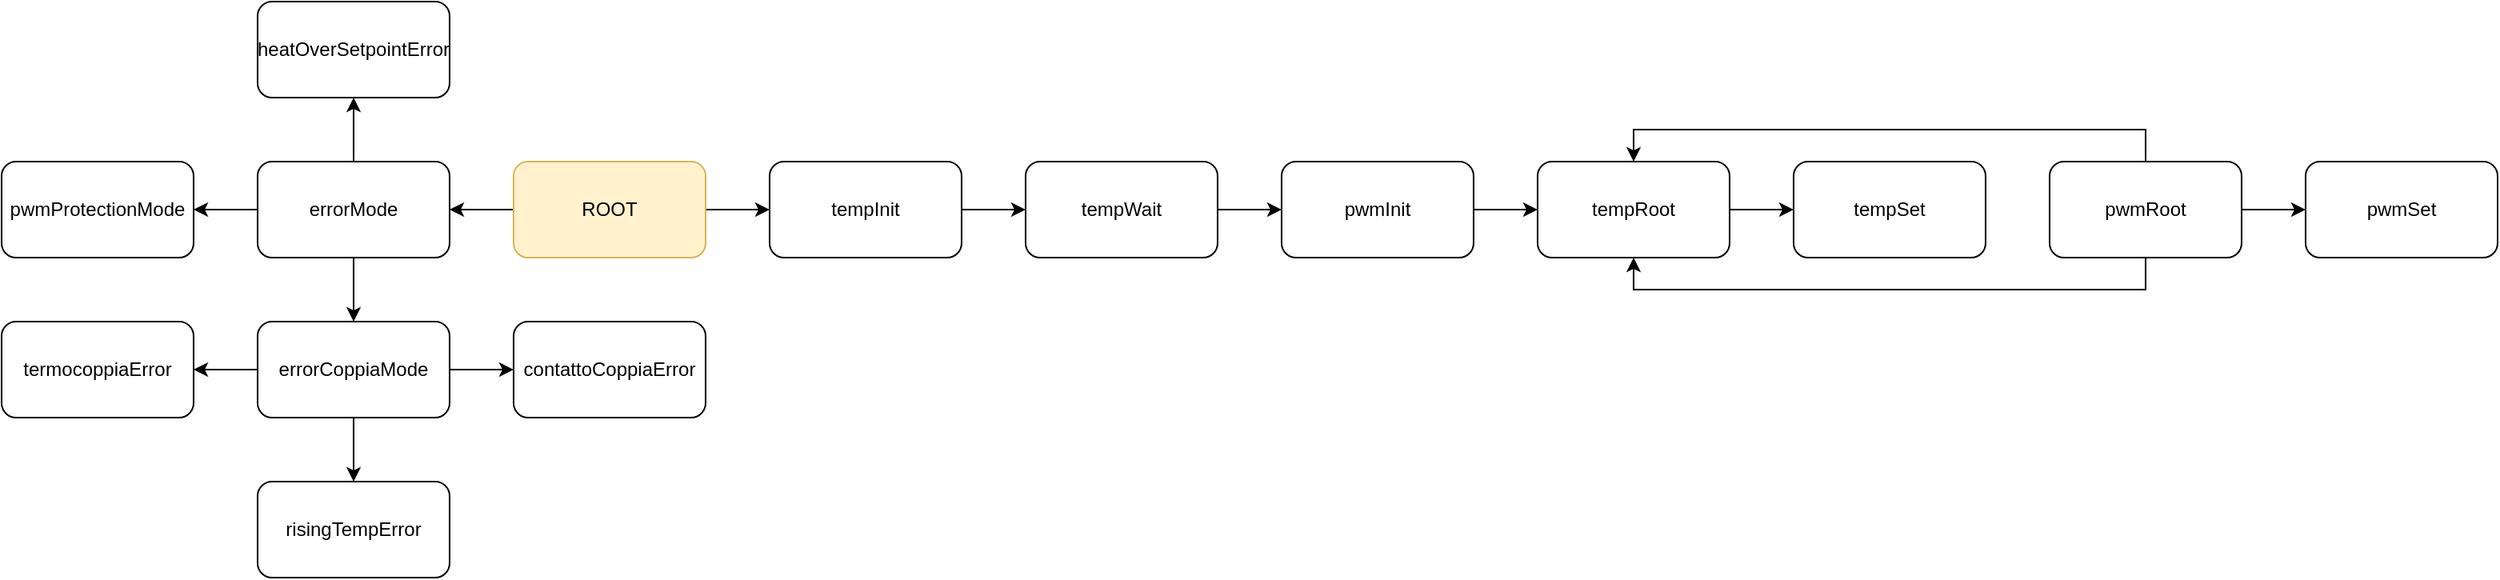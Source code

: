 <mxfile version="14.8.2" type="device"><diagram id="XAgVbanAkkQX_z_f0qeJ" name="Page-1"><mxGraphModel dx="1565" dy="644" grid="1" gridSize="10" guides="1" tooltips="1" connect="1" arrows="1" fold="1" page="0" pageScale="1" pageWidth="827" pageHeight="1169" math="0" shadow="0"><root><mxCell id="0"/><mxCell id="1" parent="0"/><mxCell id="yzss5MmmGk6EN3wK489N-1" value="pwmSet" style="rounded=1;whiteSpace=wrap;html=1;" vertex="1" parent="1"><mxGeometry x="1360" y="170" width="120" height="60" as="geometry"/></mxCell><mxCell id="yzss5MmmGk6EN3wK489N-2" value="termocoppiaError" style="rounded=1;whiteSpace=wrap;html=1;" vertex="1" parent="1"><mxGeometry x="-80" y="270" width="120" height="60" as="geometry"/></mxCell><mxCell id="yzss5MmmGk6EN3wK489N-27" style="edgeStyle=orthogonalEdgeStyle;rounded=0;orthogonalLoop=1;jettySize=auto;html=1;entryX=0;entryY=0.5;entryDx=0;entryDy=0;" edge="1" parent="1" source="yzss5MmmGk6EN3wK489N-3" target="yzss5MmmGk6EN3wK489N-8"><mxGeometry relative="1" as="geometry"/></mxCell><mxCell id="yzss5MmmGk6EN3wK489N-3" value="pwmInit" style="rounded=1;whiteSpace=wrap;html=1;" vertex="1" parent="1"><mxGeometry x="720" y="170" width="120" height="60" as="geometry"/></mxCell><mxCell id="yzss5MmmGk6EN3wK489N-26" style="edgeStyle=orthogonalEdgeStyle;rounded=0;orthogonalLoop=1;jettySize=auto;html=1;entryX=0;entryY=0.5;entryDx=0;entryDy=0;" edge="1" parent="1" source="yzss5MmmGk6EN3wK489N-4" target="yzss5MmmGk6EN3wK489N-3"><mxGeometry relative="1" as="geometry"/></mxCell><mxCell id="yzss5MmmGk6EN3wK489N-4" value="tempWait" style="rounded=1;whiteSpace=wrap;html=1;" vertex="1" parent="1"><mxGeometry x="560" y="170" width="120" height="60" as="geometry"/></mxCell><mxCell id="yzss5MmmGk6EN3wK489N-25" style="edgeStyle=orthogonalEdgeStyle;rounded=0;orthogonalLoop=1;jettySize=auto;html=1;entryX=0;entryY=0.5;entryDx=0;entryDy=0;" edge="1" parent="1" source="yzss5MmmGk6EN3wK489N-5" target="yzss5MmmGk6EN3wK489N-4"><mxGeometry relative="1" as="geometry"/></mxCell><mxCell id="yzss5MmmGk6EN3wK489N-5" value="tempInit" style="rounded=1;whiteSpace=wrap;html=1;" vertex="1" parent="1"><mxGeometry x="400" y="170" width="120" height="60" as="geometry"/></mxCell><mxCell id="yzss5MmmGk6EN3wK489N-7" value="contattoCoppiaError" style="rounded=1;whiteSpace=wrap;html=1;" vertex="1" parent="1"><mxGeometry x="240" y="270" width="120" height="60" as="geometry"/></mxCell><mxCell id="yzss5MmmGk6EN3wK489N-29" style="edgeStyle=orthogonalEdgeStyle;rounded=0;orthogonalLoop=1;jettySize=auto;html=1;entryX=0;entryY=0.5;entryDx=0;entryDy=0;" edge="1" parent="1" source="yzss5MmmGk6EN3wK489N-8" target="yzss5MmmGk6EN3wK489N-10"><mxGeometry relative="1" as="geometry"/></mxCell><mxCell id="yzss5MmmGk6EN3wK489N-8" value="tempRoot" style="rounded=1;whiteSpace=wrap;html=1;" vertex="1" parent="1"><mxGeometry x="880" y="170" width="120" height="60" as="geometry"/></mxCell><mxCell id="yzss5MmmGk6EN3wK489N-30" style="edgeStyle=orthogonalEdgeStyle;rounded=0;orthogonalLoop=1;jettySize=auto;html=1;" edge="1" parent="1" source="yzss5MmmGk6EN3wK489N-9" target="yzss5MmmGk6EN3wK489N-1"><mxGeometry relative="1" as="geometry"/></mxCell><mxCell id="yzss5MmmGk6EN3wK489N-31" style="edgeStyle=orthogonalEdgeStyle;rounded=0;orthogonalLoop=1;jettySize=auto;html=1;entryX=0.5;entryY=1;entryDx=0;entryDy=0;" edge="1" parent="1" source="yzss5MmmGk6EN3wK489N-9" target="yzss5MmmGk6EN3wK489N-8"><mxGeometry relative="1" as="geometry"><Array as="points"><mxPoint x="1260" y="250"/><mxPoint x="940" y="250"/></Array></mxGeometry></mxCell><mxCell id="yzss5MmmGk6EN3wK489N-33" style="edgeStyle=orthogonalEdgeStyle;rounded=0;orthogonalLoop=1;jettySize=auto;html=1;entryX=0.5;entryY=0;entryDx=0;entryDy=0;" edge="1" parent="1" source="yzss5MmmGk6EN3wK489N-9" target="yzss5MmmGk6EN3wK489N-8"><mxGeometry relative="1" as="geometry"><Array as="points"><mxPoint x="1260" y="150"/><mxPoint x="940" y="150"/></Array></mxGeometry></mxCell><mxCell id="yzss5MmmGk6EN3wK489N-9" value="pwmRoot" style="rounded=1;whiteSpace=wrap;html=1;" vertex="1" parent="1"><mxGeometry x="1200" y="170" width="120" height="60" as="geometry"/></mxCell><mxCell id="yzss5MmmGk6EN3wK489N-10" value="tempSet" style="rounded=1;whiteSpace=wrap;html=1;" vertex="1" parent="1"><mxGeometry x="1040" y="170" width="120" height="60" as="geometry"/></mxCell><mxCell id="yzss5MmmGk6EN3wK489N-23" style="edgeStyle=orthogonalEdgeStyle;rounded=0;orthogonalLoop=1;jettySize=auto;html=1;entryX=0;entryY=0.5;entryDx=0;entryDy=0;" edge="1" parent="1" source="yzss5MmmGk6EN3wK489N-18" target="yzss5MmmGk6EN3wK489N-5"><mxGeometry relative="1" as="geometry"/></mxCell><mxCell id="yzss5MmmGk6EN3wK489N-24" style="edgeStyle=orthogonalEdgeStyle;rounded=0;orthogonalLoop=1;jettySize=auto;html=1;entryX=1;entryY=0.5;entryDx=0;entryDy=0;" edge="1" parent="1" source="yzss5MmmGk6EN3wK489N-18" target="yzss5MmmGk6EN3wK489N-22"><mxGeometry relative="1" as="geometry"/></mxCell><mxCell id="yzss5MmmGk6EN3wK489N-18" value="ROOT" style="rounded=1;whiteSpace=wrap;html=1;fillColor=#fff2cc;strokeColor=#d6b656;" vertex="1" parent="1"><mxGeometry x="240" y="170" width="120" height="60" as="geometry"/></mxCell><mxCell id="yzss5MmmGk6EN3wK489N-19" value="risingTempError" style="rounded=1;whiteSpace=wrap;html=1;" vertex="1" parent="1"><mxGeometry x="80" y="370" width="120" height="60" as="geometry"/></mxCell><mxCell id="yzss5MmmGk6EN3wK489N-20" value="pwmProtectionMode" style="rounded=1;whiteSpace=wrap;html=1;" vertex="1" parent="1"><mxGeometry x="-80" y="170" width="120" height="60" as="geometry"/></mxCell><mxCell id="yzss5MmmGk6EN3wK489N-36" style="edgeStyle=orthogonalEdgeStyle;rounded=0;orthogonalLoop=1;jettySize=auto;html=1;entryX=0.5;entryY=0;entryDx=0;entryDy=0;" edge="1" parent="1" source="yzss5MmmGk6EN3wK489N-21" target="yzss5MmmGk6EN3wK489N-19"><mxGeometry relative="1" as="geometry"/></mxCell><mxCell id="yzss5MmmGk6EN3wK489N-37" style="edgeStyle=orthogonalEdgeStyle;rounded=0;orthogonalLoop=1;jettySize=auto;html=1;entryX=1;entryY=0.5;entryDx=0;entryDy=0;" edge="1" parent="1" source="yzss5MmmGk6EN3wK489N-21" target="yzss5MmmGk6EN3wK489N-2"><mxGeometry relative="1" as="geometry"/></mxCell><mxCell id="yzss5MmmGk6EN3wK489N-38" style="edgeStyle=orthogonalEdgeStyle;rounded=0;orthogonalLoop=1;jettySize=auto;html=1;entryX=0;entryY=0.5;entryDx=0;entryDy=0;" edge="1" parent="1" source="yzss5MmmGk6EN3wK489N-21" target="yzss5MmmGk6EN3wK489N-7"><mxGeometry relative="1" as="geometry"/></mxCell><mxCell id="yzss5MmmGk6EN3wK489N-21" value="errorCoppiaMode" style="rounded=1;whiteSpace=wrap;html=1;" vertex="1" parent="1"><mxGeometry x="80" y="270" width="120" height="60" as="geometry"/></mxCell><mxCell id="yzss5MmmGk6EN3wK489N-34" style="edgeStyle=orthogonalEdgeStyle;rounded=0;orthogonalLoop=1;jettySize=auto;html=1;entryX=1;entryY=0.5;entryDx=0;entryDy=0;" edge="1" parent="1" source="yzss5MmmGk6EN3wK489N-22" target="yzss5MmmGk6EN3wK489N-20"><mxGeometry relative="1" as="geometry"/></mxCell><mxCell id="yzss5MmmGk6EN3wK489N-35" style="edgeStyle=orthogonalEdgeStyle;rounded=0;orthogonalLoop=1;jettySize=auto;html=1;entryX=0.5;entryY=0;entryDx=0;entryDy=0;" edge="1" parent="1" source="yzss5MmmGk6EN3wK489N-22" target="yzss5MmmGk6EN3wK489N-21"><mxGeometry relative="1" as="geometry"/></mxCell><mxCell id="yzss5MmmGk6EN3wK489N-40" style="edgeStyle=orthogonalEdgeStyle;rounded=0;orthogonalLoop=1;jettySize=auto;html=1;entryX=0.5;entryY=1;entryDx=0;entryDy=0;" edge="1" parent="1" source="yzss5MmmGk6EN3wK489N-22" target="yzss5MmmGk6EN3wK489N-39"><mxGeometry relative="1" as="geometry"/></mxCell><mxCell id="yzss5MmmGk6EN3wK489N-22" value="errorMode" style="rounded=1;whiteSpace=wrap;html=1;" vertex="1" parent="1"><mxGeometry x="80" y="170" width="120" height="60" as="geometry"/></mxCell><mxCell id="yzss5MmmGk6EN3wK489N-39" value="heatOverSetpointError" style="rounded=1;whiteSpace=wrap;html=1;" vertex="1" parent="1"><mxGeometry x="80" y="70" width="120" height="60" as="geometry"/></mxCell></root></mxGraphModel></diagram></mxfile>